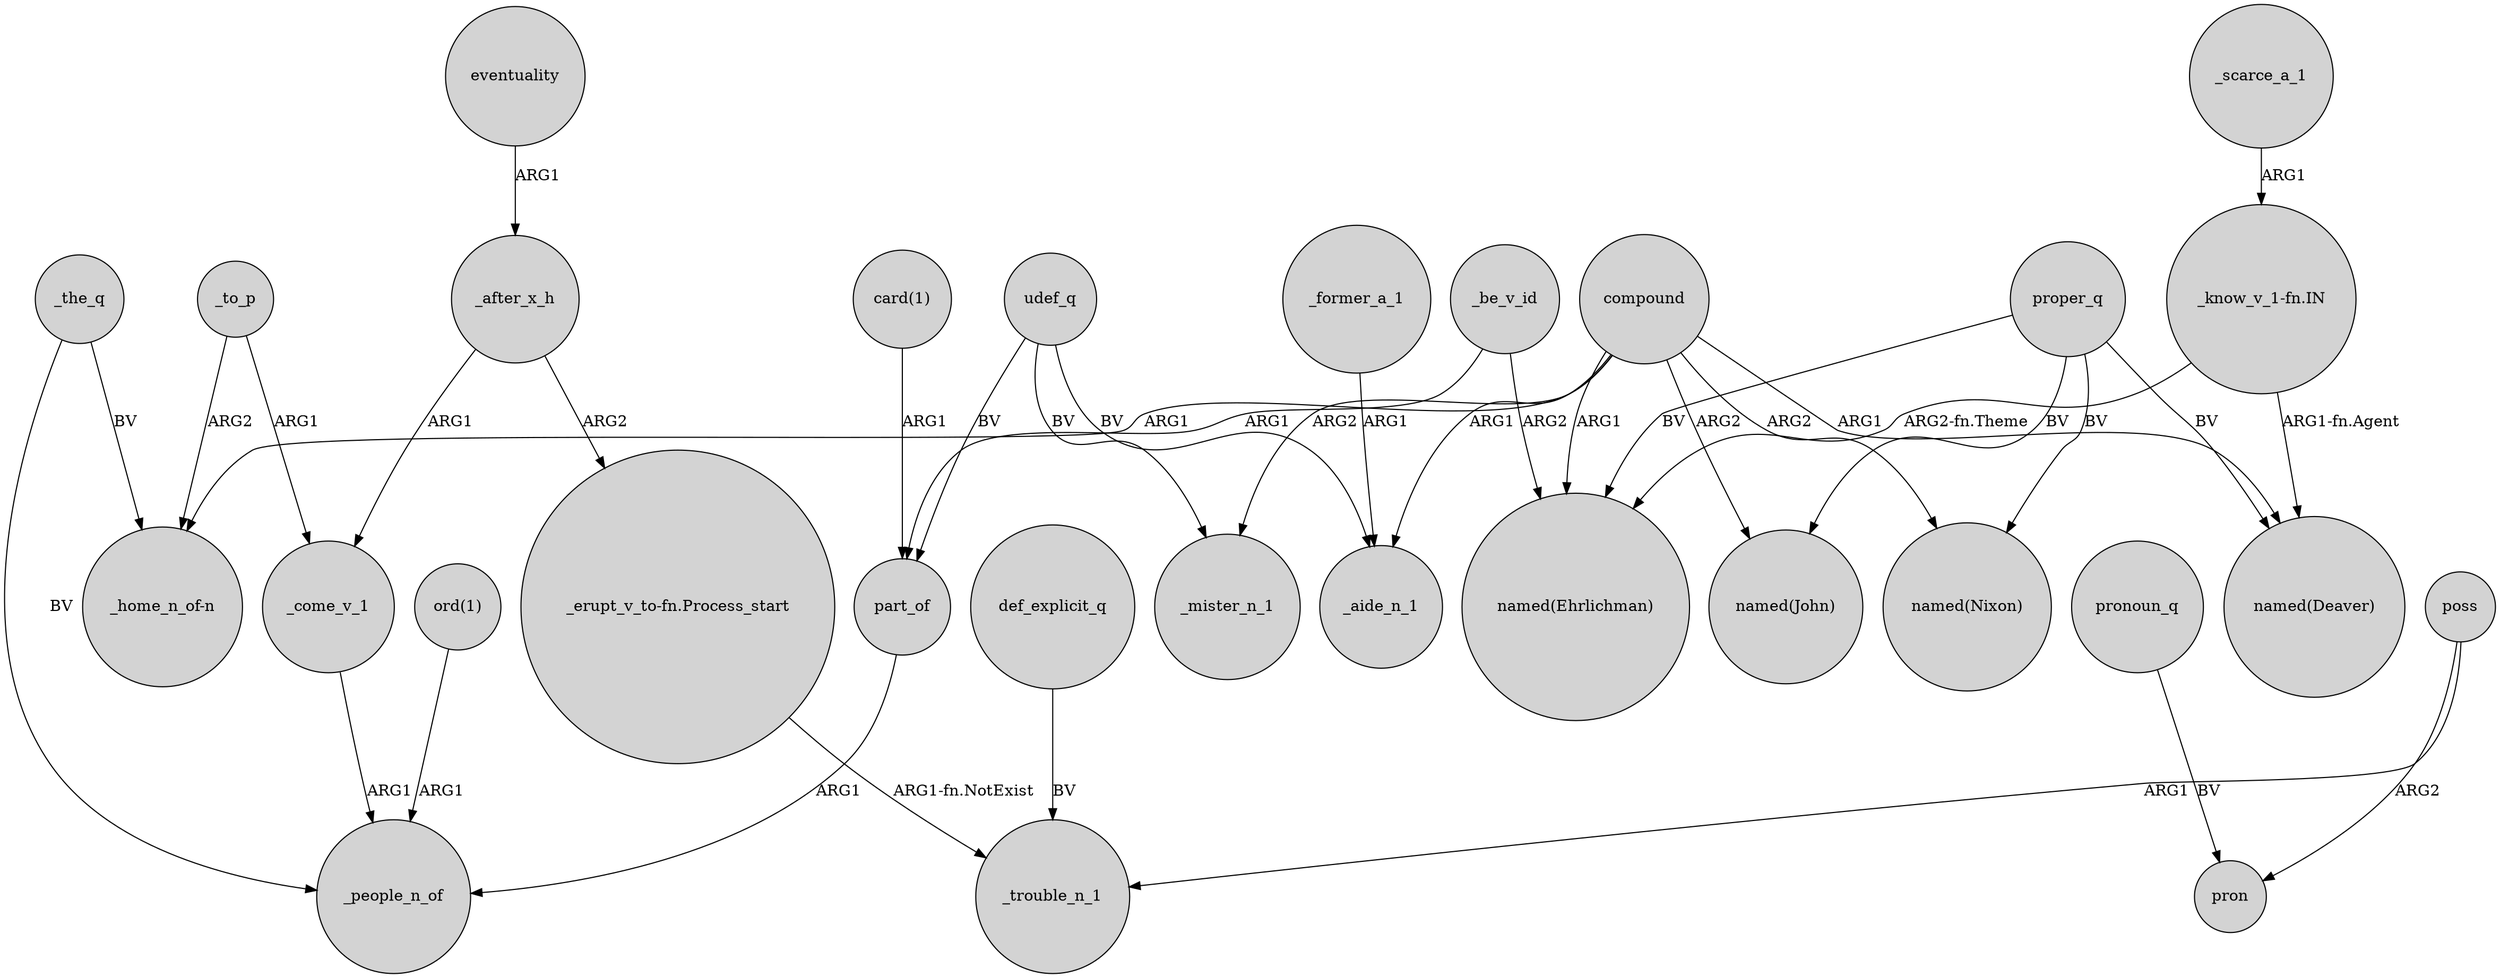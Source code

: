 digraph {
	node [shape=circle style=filled]
	_be_v_id -> part_of [label=ARG1]
	compound -> "named(John)" [label=ARG2]
	proper_q -> "named(Nixon)" [label=BV]
	udef_q -> part_of [label=BV]
	poss -> pron [label=ARG2]
	_to_p -> _come_v_1 [label=ARG1]
	eventuality -> _after_x_h [label=ARG1]
	_after_x_h -> _come_v_1 [label=ARG1]
	_former_a_1 -> _aide_n_1 [label=ARG1]
	compound -> _mister_n_1 [label=ARG2]
	udef_q -> _aide_n_1 [label=BV]
	_be_v_id -> "named(Ehrlichman)" [label=ARG2]
	udef_q -> _mister_n_1 [label=BV]
	compound -> "named(Ehrlichman)" [label=ARG1]
	proper_q -> "named(Deaver)" [label=BV]
	_come_v_1 -> _people_n_of [label=ARG1]
	def_explicit_q -> _trouble_n_1 [label=BV]
	pronoun_q -> pron [label=BV]
	_to_p -> "_home_n_of-n" [label=ARG2]
	proper_q -> "named(Ehrlichman)" [label=BV]
	compound -> _aide_n_1 [label=ARG1]
	_after_x_h -> "_erupt_v_to-fn.Process_start" [label=ARG2]
	compound -> "named(Nixon)" [label=ARG2]
	poss -> _trouble_n_1 [label=ARG1]
	"card(1)" -> part_of [label=ARG1]
	"ord(1)" -> _people_n_of [label=ARG1]
	"_know_v_1-fn.IN" -> "named(Deaver)" [label="ARG1-fn.Agent"]
	"_erupt_v_to-fn.Process_start" -> _trouble_n_1 [label="ARG1-fn.NotExist"]
	part_of -> _people_n_of [label=ARG1]
	compound -> "_home_n_of-n" [label=ARG1]
	proper_q -> "named(John)" [label=BV]
	_scarce_a_1 -> "_know_v_1-fn.IN" [label=ARG1]
	_the_q -> _people_n_of [label=BV]
	"_know_v_1-fn.IN" -> "named(Ehrlichman)" [label="ARG2-fn.Theme"]
	compound -> "named(Deaver)" [label=ARG1]
	_the_q -> "_home_n_of-n" [label=BV]
}
